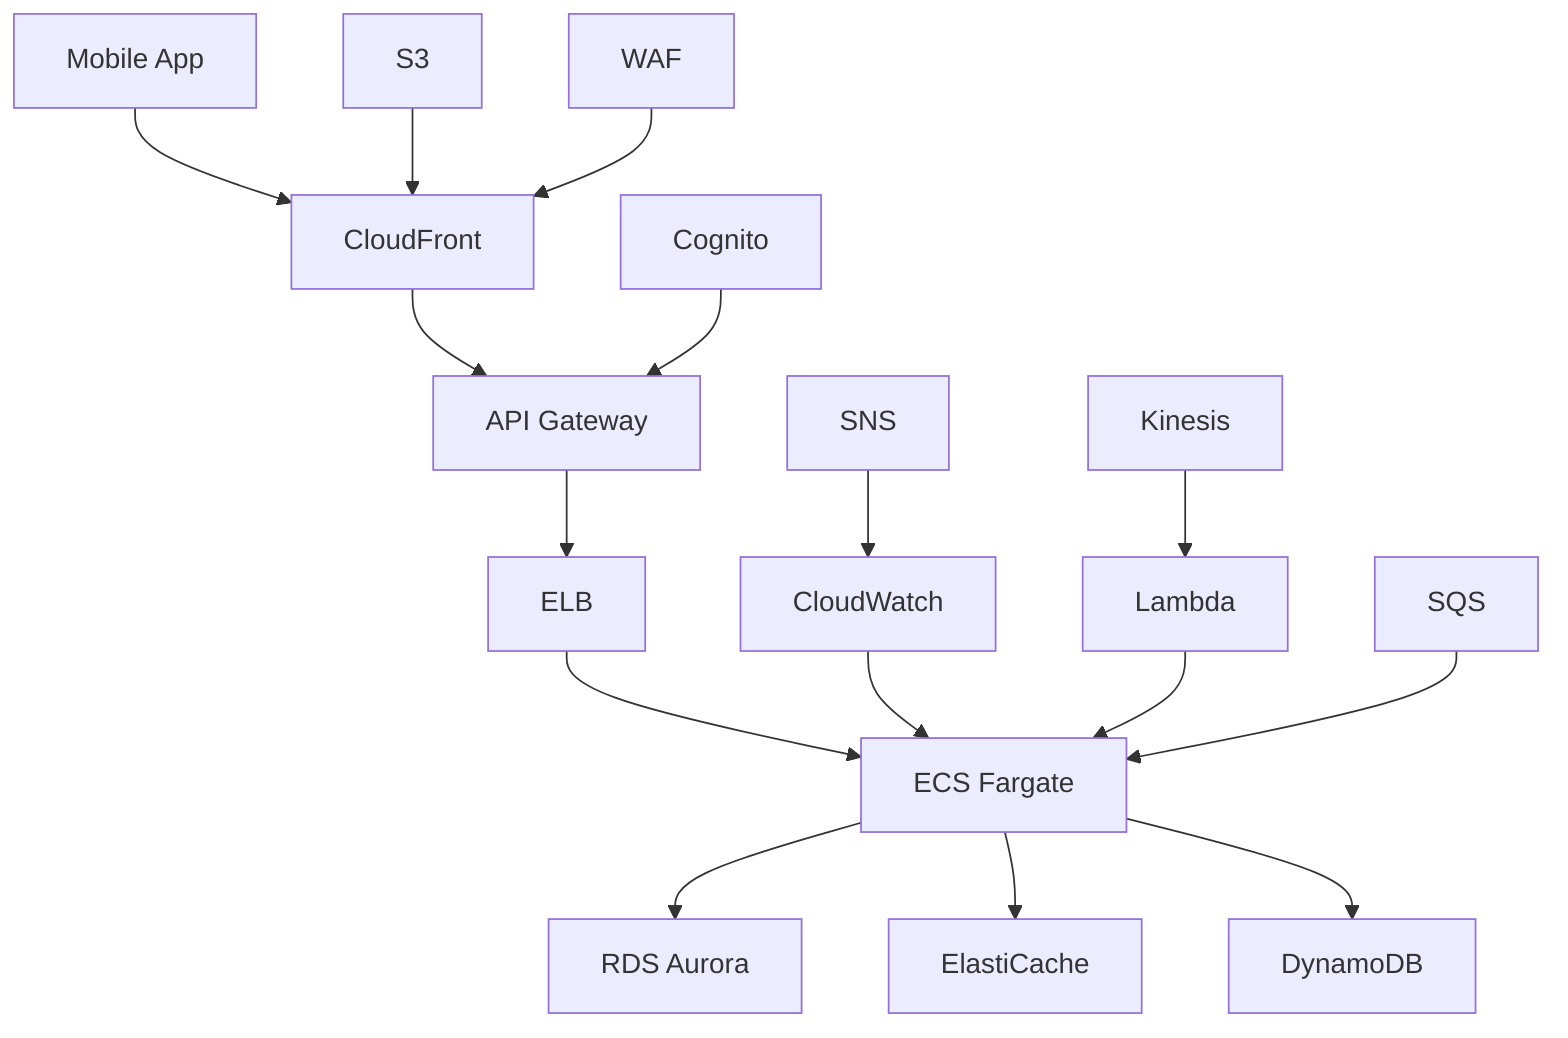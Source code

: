 graph TD
    A[Mobile App] --> B[CloudFront]
    B --> C[API Gateway]
    C --> D[ELB]
    D --> E[ECS Fargate]
    E --> F[RDS Aurora]
    E --> G[ElastiCache]
    E --> H[DynamoDB]
    I[S3] --> B
    J[Cognito] --> C
    K[CloudWatch] --> E
    L[WAF] --> B
    M[Lambda] --> E
    N[Kinesis] --> M
    O[SQS] --> E
    P[SNS] --> K
